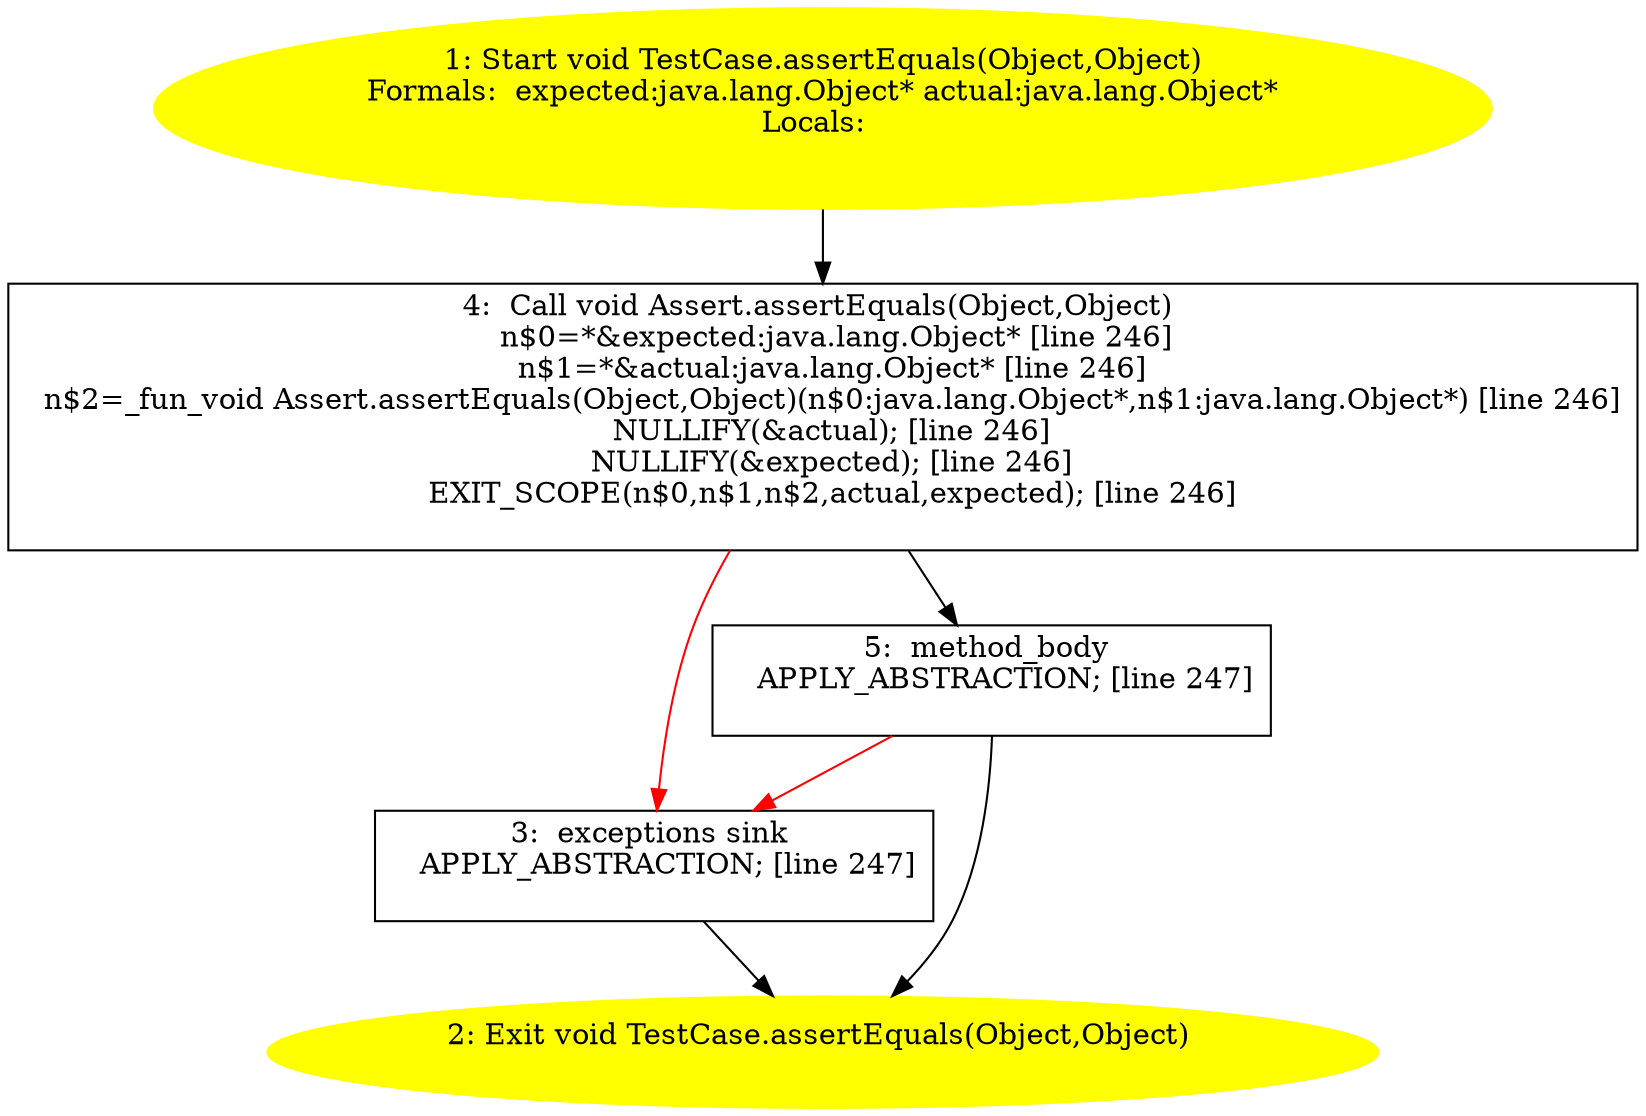 /* @generated */
digraph cfg {
"junit.framework.TestCase.assertEquals(java.lang.Object,java.lang.Object):void.7dff30a1a2eae51075e1409b12935ad6_1" [label="1: Start void TestCase.assertEquals(Object,Object)\nFormals:  expected:java.lang.Object* actual:java.lang.Object*\nLocals:  \n  " color=yellow style=filled]
	

	 "junit.framework.TestCase.assertEquals(java.lang.Object,java.lang.Object):void.7dff30a1a2eae51075e1409b12935ad6_1" -> "junit.framework.TestCase.assertEquals(java.lang.Object,java.lang.Object):void.7dff30a1a2eae51075e1409b12935ad6_4" ;
"junit.framework.TestCase.assertEquals(java.lang.Object,java.lang.Object):void.7dff30a1a2eae51075e1409b12935ad6_2" [label="2: Exit void TestCase.assertEquals(Object,Object) \n  " color=yellow style=filled]
	

"junit.framework.TestCase.assertEquals(java.lang.Object,java.lang.Object):void.7dff30a1a2eae51075e1409b12935ad6_3" [label="3:  exceptions sink \n   APPLY_ABSTRACTION; [line 247]\n " shape="box"]
	

	 "junit.framework.TestCase.assertEquals(java.lang.Object,java.lang.Object):void.7dff30a1a2eae51075e1409b12935ad6_3" -> "junit.framework.TestCase.assertEquals(java.lang.Object,java.lang.Object):void.7dff30a1a2eae51075e1409b12935ad6_2" ;
"junit.framework.TestCase.assertEquals(java.lang.Object,java.lang.Object):void.7dff30a1a2eae51075e1409b12935ad6_4" [label="4:  Call void Assert.assertEquals(Object,Object) \n   n$0=*&expected:java.lang.Object* [line 246]\n  n$1=*&actual:java.lang.Object* [line 246]\n  n$2=_fun_void Assert.assertEquals(Object,Object)(n$0:java.lang.Object*,n$1:java.lang.Object*) [line 246]\n  NULLIFY(&actual); [line 246]\n  NULLIFY(&expected); [line 246]\n  EXIT_SCOPE(n$0,n$1,n$2,actual,expected); [line 246]\n " shape="box"]
	

	 "junit.framework.TestCase.assertEquals(java.lang.Object,java.lang.Object):void.7dff30a1a2eae51075e1409b12935ad6_4" -> "junit.framework.TestCase.assertEquals(java.lang.Object,java.lang.Object):void.7dff30a1a2eae51075e1409b12935ad6_5" ;
	 "junit.framework.TestCase.assertEquals(java.lang.Object,java.lang.Object):void.7dff30a1a2eae51075e1409b12935ad6_4" -> "junit.framework.TestCase.assertEquals(java.lang.Object,java.lang.Object):void.7dff30a1a2eae51075e1409b12935ad6_3" [color="red" ];
"junit.framework.TestCase.assertEquals(java.lang.Object,java.lang.Object):void.7dff30a1a2eae51075e1409b12935ad6_5" [label="5:  method_body \n   APPLY_ABSTRACTION; [line 247]\n " shape="box"]
	

	 "junit.framework.TestCase.assertEquals(java.lang.Object,java.lang.Object):void.7dff30a1a2eae51075e1409b12935ad6_5" -> "junit.framework.TestCase.assertEquals(java.lang.Object,java.lang.Object):void.7dff30a1a2eae51075e1409b12935ad6_2" ;
	 "junit.framework.TestCase.assertEquals(java.lang.Object,java.lang.Object):void.7dff30a1a2eae51075e1409b12935ad6_5" -> "junit.framework.TestCase.assertEquals(java.lang.Object,java.lang.Object):void.7dff30a1a2eae51075e1409b12935ad6_3" [color="red" ];
}
